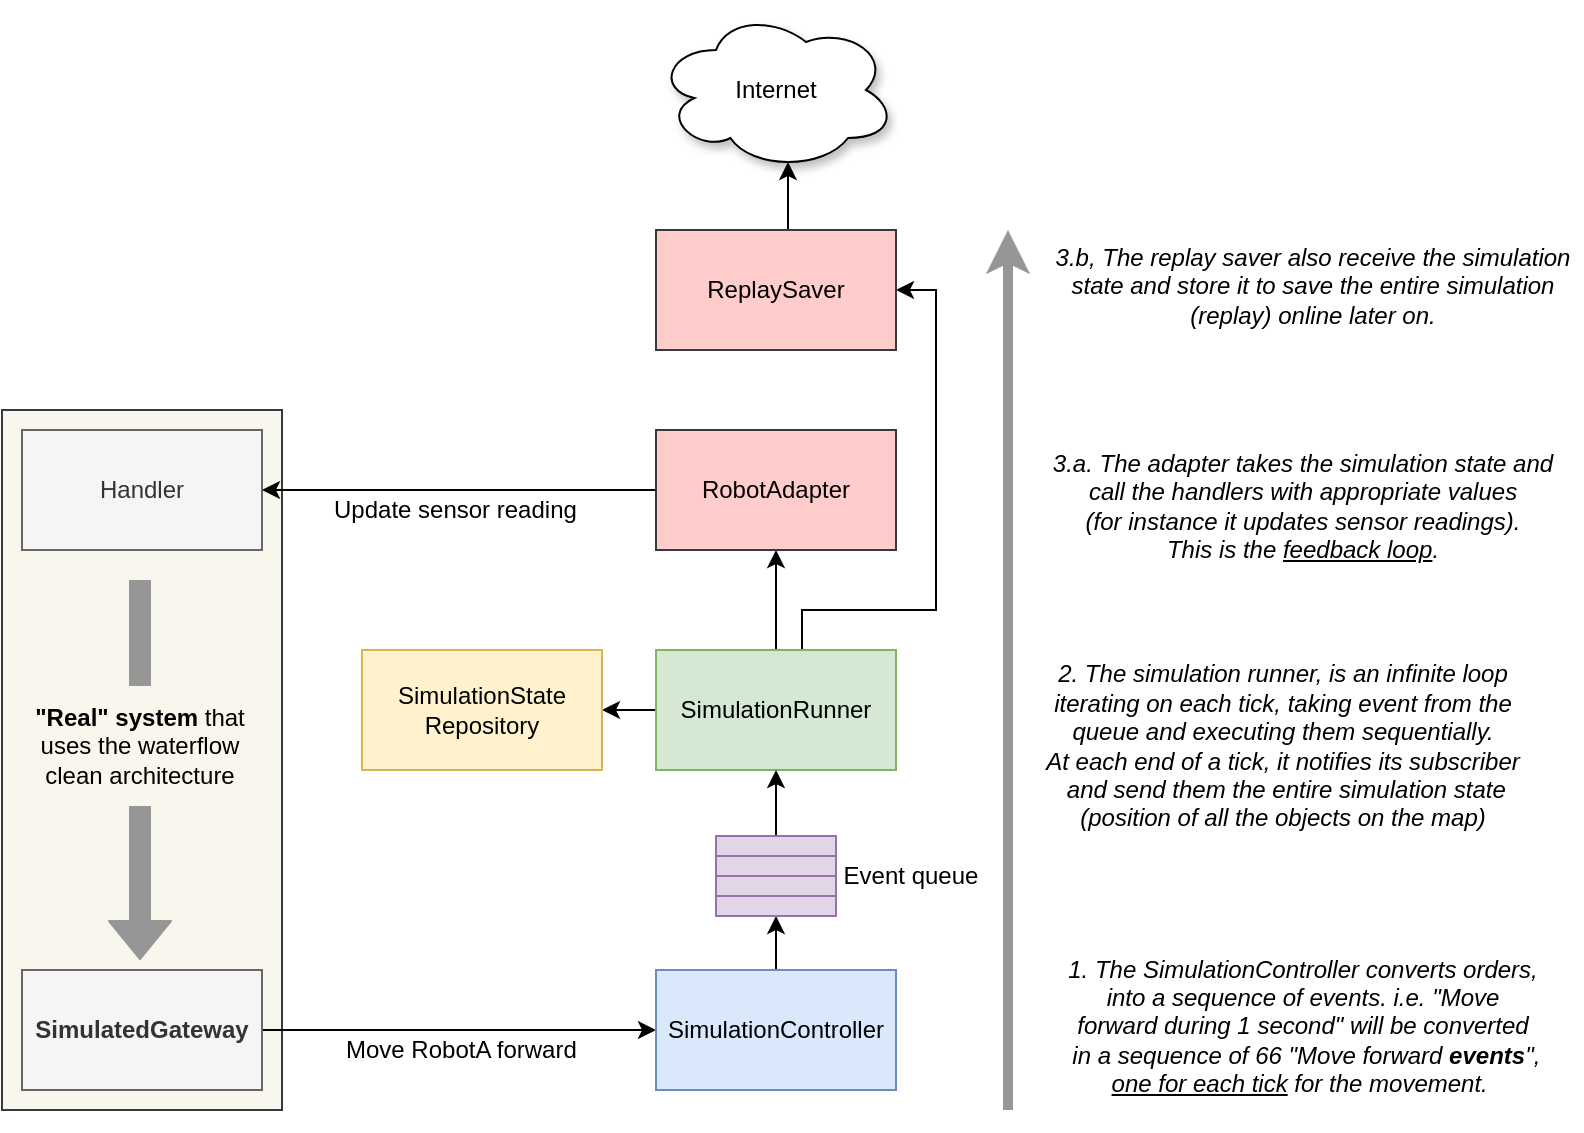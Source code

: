 <mxfile version="11.3.0" type="device" pages="1"><diagram id="v6wH87Oiih6sekImalTV" name="Page-1"><mxGraphModel dx="1246" dy="1754" grid="1" gridSize="10" guides="1" tooltips="1" connect="1" arrows="1" fold="1" page="1" pageScale="1" pageWidth="850" pageHeight="1100" math="0" shadow="0"><root><mxCell id="0"/><mxCell id="1" parent="0"/><mxCell id="_nN10ph7F79uGjppQ_8x-2" value="" style="rounded=0;whiteSpace=wrap;html=1;gradientDirection=east;fillColor=#f9f7ed;strokeColor=#36393d;" parent="1" vertex="1"><mxGeometry x="100" y="100" width="140" height="350" as="geometry"/></mxCell><mxCell id="_nN10ph7F79uGjppQ_8x-25" value="" style="edgeStyle=orthogonalEdgeStyle;rounded=0;orthogonalLoop=1;jettySize=auto;html=1;" parent="1" source="_nN10ph7F79uGjppQ_8x-1" target="_nN10ph7F79uGjppQ_8x-24" edge="1"><mxGeometry relative="1" as="geometry"/></mxCell><mxCell id="_nN10ph7F79uGjppQ_8x-1" value="SimulatedGateway" style="rounded=0;whiteSpace=wrap;html=1;fillColor=#f5f5f5;strokeColor=#666666;fontColor=#333333;fontStyle=1" parent="1" vertex="1"><mxGeometry x="110" y="380" width="120" height="60" as="geometry"/></mxCell><mxCell id="_nN10ph7F79uGjppQ_8x-28" style="edgeStyle=orthogonalEdgeStyle;rounded=0;orthogonalLoop=1;jettySize=auto;html=1;exitX=0.5;exitY=0;exitDx=0;exitDy=0;entryX=0.5;entryY=1;entryDx=0;entryDy=0;" parent="1" source="_nN10ph7F79uGjppQ_8x-24" target="_nN10ph7F79uGjppQ_8x-18" edge="1"><mxGeometry relative="1" as="geometry"/></mxCell><mxCell id="_nN10ph7F79uGjppQ_8x-24" value="SimulationController" style="rounded=0;whiteSpace=wrap;html=1;fillColor=#dae8fc;strokeColor=#6c8ebf;" parent="1" vertex="1"><mxGeometry x="427" y="380" width="120" height="60" as="geometry"/></mxCell><mxCell id="Hm_ejmPkRvFVuMe88L6c-26" style="edgeStyle=orthogonalEdgeStyle;rounded=0;orthogonalLoop=1;jettySize=auto;html=1;exitX=0;exitY=0.5;exitDx=0;exitDy=0;entryX=1;entryY=0.5;entryDx=0;entryDy=0;" edge="1" parent="1" source="_nN10ph7F79uGjppQ_8x-7" target="_nN10ph7F79uGjppQ_8x-6"><mxGeometry relative="1" as="geometry"/></mxCell><mxCell id="Hm_ejmPkRvFVuMe88L6c-31" style="edgeStyle=orthogonalEdgeStyle;rounded=0;orthogonalLoop=1;jettySize=auto;html=1;exitX=0.5;exitY=0;exitDx=0;exitDy=0;entryX=0.5;entryY=1;entryDx=0;entryDy=0;" edge="1" parent="1" source="_nN10ph7F79uGjppQ_8x-7" target="Hm_ejmPkRvFVuMe88L6c-7"><mxGeometry relative="1" as="geometry"/></mxCell><mxCell id="Hm_ejmPkRvFVuMe88L6c-32" style="edgeStyle=orthogonalEdgeStyle;rounded=0;orthogonalLoop=1;jettySize=auto;html=1;exitX=0.578;exitY=0.02;exitDx=0;exitDy=0;entryX=1;entryY=0.5;entryDx=0;entryDy=0;exitPerimeter=0;" edge="1" parent="1" source="_nN10ph7F79uGjppQ_8x-7" target="Hm_ejmPkRvFVuMe88L6c-10"><mxGeometry relative="1" as="geometry"><Array as="points"><mxPoint x="496" y="220"/><mxPoint x="500" y="220"/><mxPoint x="500" y="200"/><mxPoint x="567" y="200"/><mxPoint x="567" y="40"/></Array></mxGeometry></mxCell><mxCell id="_nN10ph7F79uGjppQ_8x-7" value="SimulationRunner" style="rounded=0;whiteSpace=wrap;html=1;fillColor=#d5e8d4;strokeColor=#82b366;" parent="1" vertex="1"><mxGeometry x="427" y="220" width="120" height="60" as="geometry"/></mxCell><mxCell id="Hm_ejmPkRvFVuMe88L6c-23" style="edgeStyle=orthogonalEdgeStyle;rounded=0;orthogonalLoop=1;jettySize=auto;html=1;exitX=0.5;exitY=0;exitDx=0;exitDy=0;entryX=0.5;entryY=1;entryDx=0;entryDy=0;" edge="1" parent="1" source="_nN10ph7F79uGjppQ_8x-15" target="_nN10ph7F79uGjppQ_8x-7"><mxGeometry relative="1" as="geometry"/></mxCell><mxCell id="_nN10ph7F79uGjppQ_8x-15" value="" style="rounded=0;whiteSpace=wrap;html=1;fillColor=#e1d5e7;strokeColor=#9673a6;" parent="1" vertex="1"><mxGeometry x="457" y="313" width="60" height="10" as="geometry"/></mxCell><mxCell id="_nN10ph7F79uGjppQ_8x-16" value="" style="rounded=0;whiteSpace=wrap;html=1;fillColor=#e1d5e7;strokeColor=#9673a6;" parent="1" vertex="1"><mxGeometry x="457" y="323" width="60" height="10" as="geometry"/></mxCell><mxCell id="_nN10ph7F79uGjppQ_8x-17" value="" style="rounded=0;whiteSpace=wrap;html=1;fillColor=#e1d5e7;strokeColor=#9673a6;" parent="1" vertex="1"><mxGeometry x="457" y="333" width="60" height="10" as="geometry"/></mxCell><mxCell id="_nN10ph7F79uGjppQ_8x-18" value="" style="rounded=0;whiteSpace=wrap;html=1;fillColor=#e1d5e7;strokeColor=#9673a6;" parent="1" vertex="1"><mxGeometry x="457" y="343" width="60" height="10" as="geometry"/></mxCell><mxCell id="JUeLAO62z281RcqUYDx4-1" value="Event queue" style="text;html=1;strokeColor=none;fillColor=none;align=center;verticalAlign=middle;whiteSpace=wrap;rounded=0;" parent="1" vertex="1"><mxGeometry x="517" y="323" width="75" height="20" as="geometry"/></mxCell><mxCell id="Hm_ejmPkRvFVuMe88L6c-1" value="Handler" style="rounded=0;whiteSpace=wrap;html=1;fillColor=#f5f5f5;strokeColor=#666666;fontColor=#333333;" vertex="1" parent="1"><mxGeometry x="110" y="110" width="120" height="60" as="geometry"/></mxCell><mxCell id="Hm_ejmPkRvFVuMe88L6c-9" style="edgeStyle=orthogonalEdgeStyle;rounded=0;orthogonalLoop=1;jettySize=auto;html=1;exitX=0;exitY=0.5;exitDx=0;exitDy=0;entryX=1;entryY=0.5;entryDx=0;entryDy=0;" edge="1" parent="1" source="Hm_ejmPkRvFVuMe88L6c-7" target="Hm_ejmPkRvFVuMe88L6c-1"><mxGeometry relative="1" as="geometry"/></mxCell><mxCell id="Hm_ejmPkRvFVuMe88L6c-41" style="edgeStyle=orthogonalEdgeStyle;rounded=0;orthogonalLoop=1;jettySize=auto;html=1;exitX=0.5;exitY=0;exitDx=0;exitDy=0;entryX=0.55;entryY=0.95;entryDx=0;entryDy=0;entryPerimeter=0;strokeColor=#000000;strokeWidth=1;fillColor=#969696;" edge="1" parent="1" source="Hm_ejmPkRvFVuMe88L6c-10" target="Hm_ejmPkRvFVuMe88L6c-13"><mxGeometry relative="1" as="geometry"/></mxCell><mxCell id="Hm_ejmPkRvFVuMe88L6c-10" value="ReplaySaver" style="rounded=0;whiteSpace=wrap;html=1;fillColor=#ffcccc;strokeColor=#36393d;" vertex="1" parent="1"><mxGeometry x="427" y="10" width="120" height="60" as="geometry"/></mxCell><mxCell id="Hm_ejmPkRvFVuMe88L6c-13" value="Internet" style="ellipse;shape=cloud;whiteSpace=wrap;html=1;shadow=1;" vertex="1" parent="1"><mxGeometry x="427" y="-100" width="120" height="80" as="geometry"/></mxCell><mxCell id="Hm_ejmPkRvFVuMe88L6c-18" value="&lt;i&gt;1. The SimulationController converts orders,&lt;br&gt;into a sequence of events. i.e. &quot;Move&lt;br&gt;forward during 1 second&quot; will be converted&lt;br&gt;&amp;nbsp;in a sequence of 66 &quot;Move forward &lt;b&gt;events&lt;/b&gt;&quot;,&lt;br&gt;&lt;u&gt;one for each tick&lt;/u&gt; for the movement.&amp;nbsp;&lt;/i&gt;" style="text;html=1;resizable=0;points=[];autosize=1;align=center;verticalAlign=middle;spacingTop=-4;labelBorderColor=none;horizontal=1;" vertex="1" parent="1"><mxGeometry x="625" y="375" width="250" height="70" as="geometry"/></mxCell><mxCell id="Hm_ejmPkRvFVuMe88L6c-19" value="&lt;i&gt;2. The simulation runner, is an infinite loop&lt;br&gt;iterating on each tick, taking event from the &lt;br&gt;queue and executing them sequentially.&lt;br&gt;At each end of a tick, it notifies its subscriber&lt;br&gt;&amp;nbsp;and send them the entire simulation state &lt;br&gt;(position of all the objects on the map)&lt;br&gt;&lt;/i&gt;" style="text;html=1;resizable=0;points=[];autosize=1;align=center;verticalAlign=middle;spacingTop=-4;labelBorderColor=none;horizontal=1;" vertex="1" parent="1"><mxGeometry x="615" y="230" width="250" height="80" as="geometry"/></mxCell><mxCell id="Hm_ejmPkRvFVuMe88L6c-7" value="RobotAdapter" style="rounded=0;whiteSpace=wrap;html=1;fillColor=#ffcccc;strokeColor=#36393d;" vertex="1" parent="1"><mxGeometry x="427" y="110" width="120" height="60" as="geometry"/></mxCell><mxCell id="_nN10ph7F79uGjppQ_8x-6" value="SimulationState&lt;br&gt;Repository" style="rounded=0;whiteSpace=wrap;html=1;fillColor=#fff2cc;strokeColor=#d6b656;" parent="1" vertex="1"><mxGeometry x="280" y="220" width="120" height="60" as="geometry"/></mxCell><mxCell id="Hm_ejmPkRvFVuMe88L6c-34" value="&lt;i&gt;3.a. The adapter takes the simulation state and&lt;br&gt;call the handlers with appropriate values&lt;br&gt;(for instance it updates sensor readings).&lt;br&gt;This is the &lt;/i&gt;&lt;i&gt;&lt;u&gt;feedback loop&lt;/u&gt;.&lt;/i&gt;" style="text;html=1;resizable=0;points=[];autosize=1;align=center;verticalAlign=middle;spacingTop=-4;labelBorderColor=none;horizontal=1;" vertex="1" parent="1"><mxGeometry x="615" y="120" width="270" height="60" as="geometry"/></mxCell><mxCell id="Hm_ejmPkRvFVuMe88L6c-35" value="&lt;i&gt;3.b, The replay saver also receive the simulation&lt;br&gt;state and store it to save the entire simulation&lt;br&gt;(replay) online later on.&lt;br&gt;&lt;/i&gt;" style="text;html=1;resizable=0;points=[];autosize=1;align=center;verticalAlign=middle;spacingTop=-4;labelBorderColor=none;horizontal=1;" vertex="1" parent="1"><mxGeometry x="620" y="20" width="270" height="40" as="geometry"/></mxCell><mxCell id="Hm_ejmPkRvFVuMe88L6c-36" value="" style="endArrow=classic;html=1;strokeWidth=5;strokeColor=#969696;" edge="1" parent="1"><mxGeometry width="50" height="50" relative="1" as="geometry"><mxPoint x="603" y="450" as="sourcePoint"/><mxPoint x="603" y="10" as="targetPoint"/></mxGeometry></mxCell><mxCell id="Hm_ejmPkRvFVuMe88L6c-37" value="" style="endArrow=classic;html=1;strokeColor=#969696;strokeWidth=1;shape=flexArrow;fillColor=#969696;" edge="1" parent="1"><mxGeometry width="50" height="50" relative="1" as="geometry"><mxPoint x="169" y="185" as="sourcePoint"/><mxPoint x="169" y="375" as="targetPoint"/></mxGeometry></mxCell><mxCell id="Hm_ejmPkRvFVuMe88L6c-39" value="&lt;b&gt;&quot;Real&quot; system &lt;/b&gt;that&lt;br&gt;uses the waterflow&lt;br&gt;clean architecture" style="rounded=0;whiteSpace=wrap;html=1;shadow=0;fillColor=#F9F7ED;align=center;strokeColor=none;" vertex="1" parent="1"><mxGeometry x="109" y="238" width="120" height="60" as="geometry"/></mxCell><mxCell id="Hm_ejmPkRvFVuMe88L6c-46" value="Move RobotA forward" style="text;html=1;resizable=0;points=[];autosize=1;align=left;verticalAlign=top;spacingTop=-4;" vertex="1" parent="1"><mxGeometry x="270" y="410" width="130" height="20" as="geometry"/></mxCell><mxCell id="Hm_ejmPkRvFVuMe88L6c-47" value="Update sensor reading" style="text;html=1;resizable=0;points=[];autosize=1;align=left;verticalAlign=top;spacingTop=-4;" vertex="1" parent="1"><mxGeometry x="263.5" y="140" width="140" height="20" as="geometry"/></mxCell></root></mxGraphModel></diagram></mxfile>